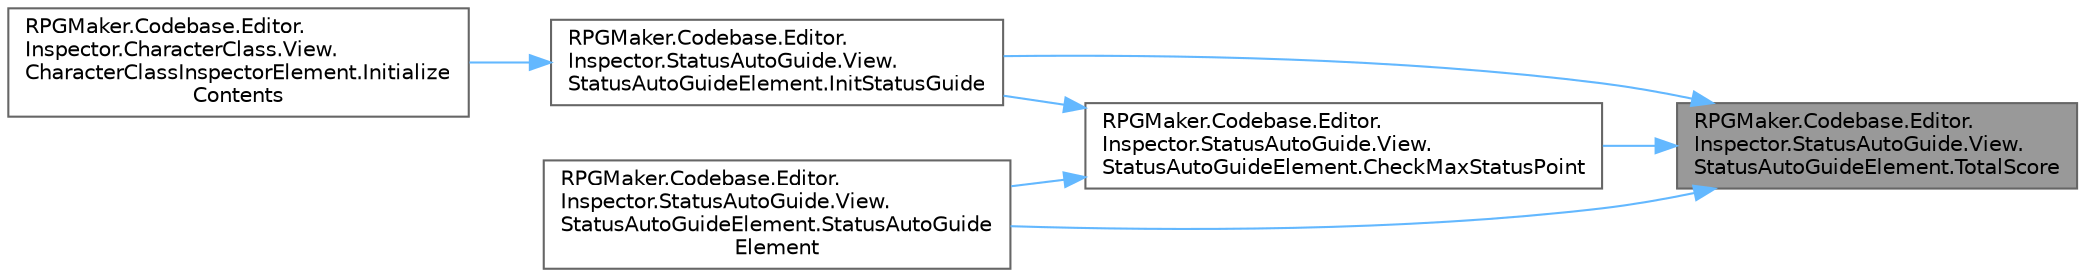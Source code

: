 digraph "RPGMaker.Codebase.Editor.Inspector.StatusAutoGuide.View.StatusAutoGuideElement.TotalScore"
{
 // LATEX_PDF_SIZE
  bgcolor="transparent";
  edge [fontname=Helvetica,fontsize=10,labelfontname=Helvetica,labelfontsize=10];
  node [fontname=Helvetica,fontsize=10,shape=box,height=0.2,width=0.4];
  rankdir="RL";
  Node1 [id="Node000001",label="RPGMaker.Codebase.Editor.\lInspector.StatusAutoGuide.View.\lStatusAutoGuideElement.TotalScore",height=0.2,width=0.4,color="gray40", fillcolor="grey60", style="filled", fontcolor="black",tooltip=" "];
  Node1 -> Node2 [id="edge1_Node000001_Node000002",dir="back",color="steelblue1",style="solid",tooltip=" "];
  Node2 [id="Node000002",label="RPGMaker.Codebase.Editor.\lInspector.StatusAutoGuide.View.\lStatusAutoGuideElement.CheckMaxStatusPoint",height=0.2,width=0.4,color="grey40", fillcolor="white", style="filled",URL="$df/d0e/class_r_p_g_maker_1_1_codebase_1_1_editor_1_1_inspector_1_1_status_auto_guide_1_1_view_1_1_status_auto_guide_element.html#a93c4d504c1c9ec2a92ce4e26ccea0808",tooltip="パラメータ最大値チェック"];
  Node2 -> Node3 [id="edge2_Node000002_Node000003",dir="back",color="steelblue1",style="solid",tooltip=" "];
  Node3 [id="Node000003",label="RPGMaker.Codebase.Editor.\lInspector.StatusAutoGuide.View.\lStatusAutoGuideElement.InitStatusGuide",height=0.2,width=0.4,color="grey40", fillcolor="white", style="filled",URL="$df/d0e/class_r_p_g_maker_1_1_codebase_1_1_editor_1_1_inspector_1_1_status_auto_guide_1_1_view_1_1_status_auto_guide_element.html#a1bb95e5a21b60908e778b006c9fd1f95",tooltip=" "];
  Node3 -> Node4 [id="edge3_Node000003_Node000004",dir="back",color="steelblue1",style="solid",tooltip=" "];
  Node4 [id="Node000004",label="RPGMaker.Codebase.Editor.\lInspector.CharacterClass.View.\lCharacterClassInspectorElement.Initialize\lContents",height=0.2,width=0.4,color="grey40", fillcolor="white", style="filled",URL="$d5/d11/class_r_p_g_maker_1_1_codebase_1_1_editor_1_1_inspector_1_1_character_class_1_1_view_1_1_character_class_inspector_element.html#adf83ee16286d40e94532a025bd80e2b4",tooltip="初期化処理"];
  Node2 -> Node5 [id="edge4_Node000002_Node000005",dir="back",color="steelblue1",style="solid",tooltip=" "];
  Node5 [id="Node000005",label="RPGMaker.Codebase.Editor.\lInspector.StatusAutoGuide.View.\lStatusAutoGuideElement.StatusAutoGuide\lElement",height=0.2,width=0.4,color="grey40", fillcolor="white", style="filled",URL="$df/d0e/class_r_p_g_maker_1_1_codebase_1_1_editor_1_1_inspector_1_1_status_auto_guide_1_1_view_1_1_status_auto_guide_element.html#a1439c072b2678c144f38670fec561a4f",tooltip=" "];
  Node1 -> Node3 [id="edge5_Node000001_Node000003",dir="back",color="steelblue1",style="solid",tooltip=" "];
  Node1 -> Node5 [id="edge6_Node000001_Node000005",dir="back",color="steelblue1",style="solid",tooltip=" "];
}
